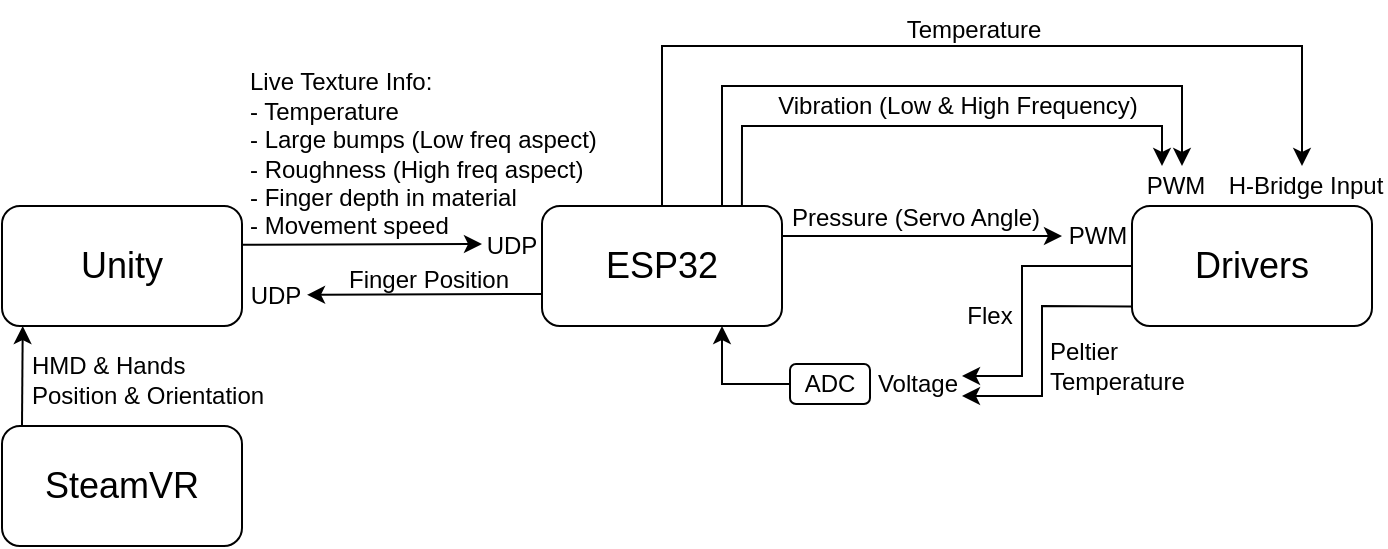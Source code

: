<mxfile version="26.0.16">
  <diagram name="Page-1" id="Z6reIBk4Eo2_KYYy0tgN">
    <mxGraphModel dx="1182" dy="446" grid="1" gridSize="10" guides="1" tooltips="1" connect="1" arrows="1" fold="1" page="1" pageScale="1" pageWidth="827" pageHeight="1169" math="0" shadow="0">
      <root>
        <mxCell id="0" />
        <mxCell id="1" parent="0" />
        <mxCell id="ChaxWRFERCR86XcaeHIO-1" value="&lt;font style=&quot;font-size: 18px;&quot;&gt;Unity&lt;/font&gt;" style="rounded=1;whiteSpace=wrap;html=1;" vertex="1" parent="1">
          <mxGeometry x="100" y="330" width="120" height="60" as="geometry" />
        </mxCell>
        <mxCell id="ChaxWRFERCR86XcaeHIO-2" value="&lt;font style=&quot;font-size: 18px;&quot;&gt;ESP32&lt;/font&gt;" style="rounded=1;whiteSpace=wrap;html=1;" vertex="1" parent="1">
          <mxGeometry x="370" y="330" width="120" height="60" as="geometry" />
        </mxCell>
        <mxCell id="ChaxWRFERCR86XcaeHIO-3" value="&lt;span style=&quot;font-size: 18px;&quot;&gt;Drivers&lt;/span&gt;" style="rounded=1;whiteSpace=wrap;html=1;" vertex="1" parent="1">
          <mxGeometry x="665" y="330" width="120" height="60" as="geometry" />
        </mxCell>
        <mxCell id="ChaxWRFERCR86XcaeHIO-17" value="" style="endArrow=classic;html=1;rounded=0;entryX=1.021;entryY=0.657;entryDx=0;entryDy=0;entryPerimeter=0;" edge="1" parent="1">
          <mxGeometry width="50" height="50" relative="1" as="geometry">
            <mxPoint x="370" y="374" as="sourcePoint" />
            <mxPoint x="252.52" y="374.42" as="targetPoint" />
          </mxGeometry>
        </mxCell>
        <mxCell id="ChaxWRFERCR86XcaeHIO-19" value="" style="endArrow=classic;html=1;rounded=0;exitX=0.997;exitY=0.339;exitDx=0;exitDy=0;entryX=0;entryY=0.75;entryDx=0;entryDy=0;exitPerimeter=0;" edge="1" parent="1">
          <mxGeometry width="50" height="50" relative="1" as="geometry">
            <mxPoint x="219.64" y="349.34" as="sourcePoint" />
            <mxPoint x="340" y="349" as="targetPoint" />
          </mxGeometry>
        </mxCell>
        <mxCell id="ChaxWRFERCR86XcaeHIO-20" value="Live Texture Info:&lt;div&gt;- Temperature&lt;/div&gt;&lt;div&gt;- Large bumps (Low freq aspect)&lt;/div&gt;&lt;div&gt;- Roughness (High freq aspect)&lt;/div&gt;&lt;div&gt;- Finger depth in material&lt;/div&gt;&lt;div&gt;- Movement speed&lt;/div&gt;" style="text;html=1;align=left;verticalAlign=middle;resizable=0;points=[];autosize=1;strokeColor=none;fillColor=none;" vertex="1" parent="1">
          <mxGeometry x="222" y="254" width="200" height="100" as="geometry" />
        </mxCell>
        <mxCell id="ChaxWRFERCR86XcaeHIO-23" value="Finger Position" style="text;html=1;align=center;verticalAlign=middle;resizable=0;points=[];autosize=1;strokeColor=none;fillColor=none;" vertex="1" parent="1">
          <mxGeometry x="263" y="352" width="100" height="30" as="geometry" />
        </mxCell>
        <mxCell id="ChaxWRFERCR86XcaeHIO-25" value="" style="endArrow=classic;html=1;rounded=0;exitX=0;exitY=0.5;exitDx=0;exitDy=0;" edge="1" parent="1" source="ChaxWRFERCR86XcaeHIO-3">
          <mxGeometry width="50" height="50" relative="1" as="geometry">
            <mxPoint x="655" y="374" as="sourcePoint" />
            <mxPoint x="580" y="415" as="targetPoint" />
            <Array as="points">
              <mxPoint x="610" y="360" />
              <mxPoint x="610" y="415" />
              <mxPoint x="590" y="415" />
            </Array>
          </mxGeometry>
        </mxCell>
        <mxCell id="ChaxWRFERCR86XcaeHIO-26" value="" style="endArrow=classic;html=1;rounded=0;exitX=0.75;exitY=0;exitDx=0;exitDy=0;" edge="1" parent="1" source="ChaxWRFERCR86XcaeHIO-2">
          <mxGeometry width="50" height="50" relative="1" as="geometry">
            <mxPoint x="365.04" y="329.58" as="sourcePoint" />
            <mxPoint x="690" y="310" as="targetPoint" />
            <Array as="points">
              <mxPoint x="460" y="270" />
              <mxPoint x="690" y="270" />
            </Array>
          </mxGeometry>
        </mxCell>
        <mxCell id="ChaxWRFERCR86XcaeHIO-28" value="Peltier&lt;div&gt;Temperature&lt;/div&gt;" style="text;html=1;align=left;verticalAlign=middle;resizable=0;points=[];autosize=1;strokeColor=none;fillColor=none;" vertex="1" parent="1">
          <mxGeometry x="622" y="390" width="90" height="40" as="geometry" />
        </mxCell>
        <mxCell id="ChaxWRFERCR86XcaeHIO-29" value="&lt;font style=&quot;font-size: 18px;&quot;&gt;SteamVR&lt;/font&gt;" style="rounded=1;whiteSpace=wrap;html=1;" vertex="1" parent="1">
          <mxGeometry x="100" y="440" width="120" height="60" as="geometry" />
        </mxCell>
        <mxCell id="ChaxWRFERCR86XcaeHIO-30" value="" style="endArrow=classic;html=1;rounded=0;entryX=0.5;entryY=1;entryDx=0;entryDy=0;" edge="1" parent="1">
          <mxGeometry width="50" height="50" relative="1" as="geometry">
            <mxPoint x="110" y="440" as="sourcePoint" />
            <mxPoint x="110.36" y="390" as="targetPoint" />
          </mxGeometry>
        </mxCell>
        <mxCell id="ChaxWRFERCR86XcaeHIO-32" value="HMD &amp;amp; Hands&lt;div&gt;Position &amp;amp; Orientation&lt;/div&gt;" style="text;html=1;align=left;verticalAlign=middle;resizable=0;points=[];autosize=1;strokeColor=none;fillColor=none;" vertex="1" parent="1">
          <mxGeometry x="113" y="397" width="140" height="40" as="geometry" />
        </mxCell>
        <mxCell id="ChaxWRFERCR86XcaeHIO-33" value="UDP" style="text;html=1;align=center;verticalAlign=middle;whiteSpace=wrap;rounded=0;" vertex="1" parent="1">
          <mxGeometry x="325" y="335" width="60" height="30" as="geometry" />
        </mxCell>
        <mxCell id="ChaxWRFERCR86XcaeHIO-34" value="UDP" style="text;html=1;align=center;verticalAlign=middle;whiteSpace=wrap;rounded=0;" vertex="1" parent="1">
          <mxGeometry x="207" y="360" width="60" height="30" as="geometry" />
        </mxCell>
        <mxCell id="ChaxWRFERCR86XcaeHIO-36" value="" style="endArrow=classic;html=1;rounded=0;exitX=0.833;exitY=-0.007;exitDx=0;exitDy=0;exitPerimeter=0;" edge="1" parent="1" source="ChaxWRFERCR86XcaeHIO-2">
          <mxGeometry width="50" height="50" relative="1" as="geometry">
            <mxPoint x="467" y="330" as="sourcePoint" />
            <mxPoint x="680" y="310" as="targetPoint" />
            <Array as="points">
              <mxPoint x="470" y="290" />
              <mxPoint x="680" y="290" />
            </Array>
          </mxGeometry>
        </mxCell>
        <mxCell id="ChaxWRFERCR86XcaeHIO-37" value="PWM" style="text;html=1;align=center;verticalAlign=middle;whiteSpace=wrap;rounded=0;" vertex="1" parent="1">
          <mxGeometry x="657" y="305" width="60" height="30" as="geometry" />
        </mxCell>
        <mxCell id="ChaxWRFERCR86XcaeHIO-39" value="" style="endArrow=classic;html=1;rounded=0;exitX=1;exitY=0.25;exitDx=0;exitDy=0;" edge="1" parent="1" source="ChaxWRFERCR86XcaeHIO-2">
          <mxGeometry width="50" height="50" relative="1" as="geometry">
            <mxPoint x="490" y="350" as="sourcePoint" />
            <mxPoint x="630" y="345" as="targetPoint" />
          </mxGeometry>
        </mxCell>
        <mxCell id="ChaxWRFERCR86XcaeHIO-40" value="PWM" style="text;html=1;align=center;verticalAlign=middle;whiteSpace=wrap;rounded=0;" vertex="1" parent="1">
          <mxGeometry x="618" y="330" width="60" height="30" as="geometry" />
        </mxCell>
        <mxCell id="ChaxWRFERCR86XcaeHIO-41" value="Voltage" style="text;html=1;align=center;verticalAlign=middle;whiteSpace=wrap;rounded=0;" vertex="1" parent="1">
          <mxGeometry x="528" y="404" width="60" height="30" as="geometry" />
        </mxCell>
        <mxCell id="ChaxWRFERCR86XcaeHIO-42" value="Pressure (Servo Angle)" style="text;html=1;align=center;verticalAlign=middle;whiteSpace=wrap;rounded=0;" vertex="1" parent="1">
          <mxGeometry x="492" y="321" width="130" height="30" as="geometry" />
        </mxCell>
        <mxCell id="ChaxWRFERCR86XcaeHIO-43" value="ADC" style="rounded=1;whiteSpace=wrap;html=1;" vertex="1" parent="1">
          <mxGeometry x="494" y="409" width="40" height="20" as="geometry" />
        </mxCell>
        <mxCell id="ChaxWRFERCR86XcaeHIO-44" value="" style="endArrow=classic;html=1;rounded=0;entryX=0.75;entryY=1;entryDx=0;entryDy=0;exitX=0;exitY=0.5;exitDx=0;exitDy=0;" edge="1" parent="1" source="ChaxWRFERCR86XcaeHIO-43" target="ChaxWRFERCR86XcaeHIO-2">
          <mxGeometry width="50" height="50" relative="1" as="geometry">
            <mxPoint x="470" y="440" as="sourcePoint" />
            <mxPoint x="470" y="440" as="targetPoint" />
            <Array as="points">
              <mxPoint x="460" y="419" />
            </Array>
          </mxGeometry>
        </mxCell>
        <mxCell id="ChaxWRFERCR86XcaeHIO-45" value="" style="endArrow=classic;html=1;rounded=0;exitX=-0.003;exitY=0.838;exitDx=0;exitDy=0;exitPerimeter=0;" edge="1" parent="1" source="ChaxWRFERCR86XcaeHIO-3">
          <mxGeometry width="50" height="50" relative="1" as="geometry">
            <mxPoint x="510" y="480" as="sourcePoint" />
            <mxPoint x="580" y="425" as="targetPoint" />
            <Array as="points">
              <mxPoint x="620" y="380" />
              <mxPoint x="620" y="425" />
              <mxPoint x="590" y="425" />
            </Array>
          </mxGeometry>
        </mxCell>
        <mxCell id="ChaxWRFERCR86XcaeHIO-46" value="Flex" style="text;html=1;align=center;verticalAlign=middle;whiteSpace=wrap;rounded=0;" vertex="1" parent="1">
          <mxGeometry x="564" y="370" width="60" height="30" as="geometry" />
        </mxCell>
        <mxCell id="ChaxWRFERCR86XcaeHIO-47" value="Vibration (Low &amp;amp; High Frequency)" style="text;html=1;align=center;verticalAlign=middle;whiteSpace=wrap;rounded=0;" vertex="1" parent="1">
          <mxGeometry x="466" y="265" width="224" height="30" as="geometry" />
        </mxCell>
        <mxCell id="ChaxWRFERCR86XcaeHIO-50" value="" style="endArrow=classic;html=1;rounded=0;" edge="1" parent="1">
          <mxGeometry width="50" height="50" relative="1" as="geometry">
            <mxPoint x="430" y="330" as="sourcePoint" />
            <mxPoint x="750" y="310" as="targetPoint" />
            <Array as="points">
              <mxPoint x="430" y="250" />
              <mxPoint x="750" y="250" />
            </Array>
          </mxGeometry>
        </mxCell>
        <mxCell id="ChaxWRFERCR86XcaeHIO-51" value="Temperature" style="text;html=1;align=center;verticalAlign=middle;whiteSpace=wrap;rounded=0;" vertex="1" parent="1">
          <mxGeometry x="490" y="227" width="192" height="30" as="geometry" />
        </mxCell>
        <mxCell id="ChaxWRFERCR86XcaeHIO-53" value="H-Bridge Input" style="text;html=1;align=center;verticalAlign=middle;whiteSpace=wrap;rounded=0;" vertex="1" parent="1">
          <mxGeometry x="712" y="305" width="80" height="30" as="geometry" />
        </mxCell>
      </root>
    </mxGraphModel>
  </diagram>
</mxfile>
